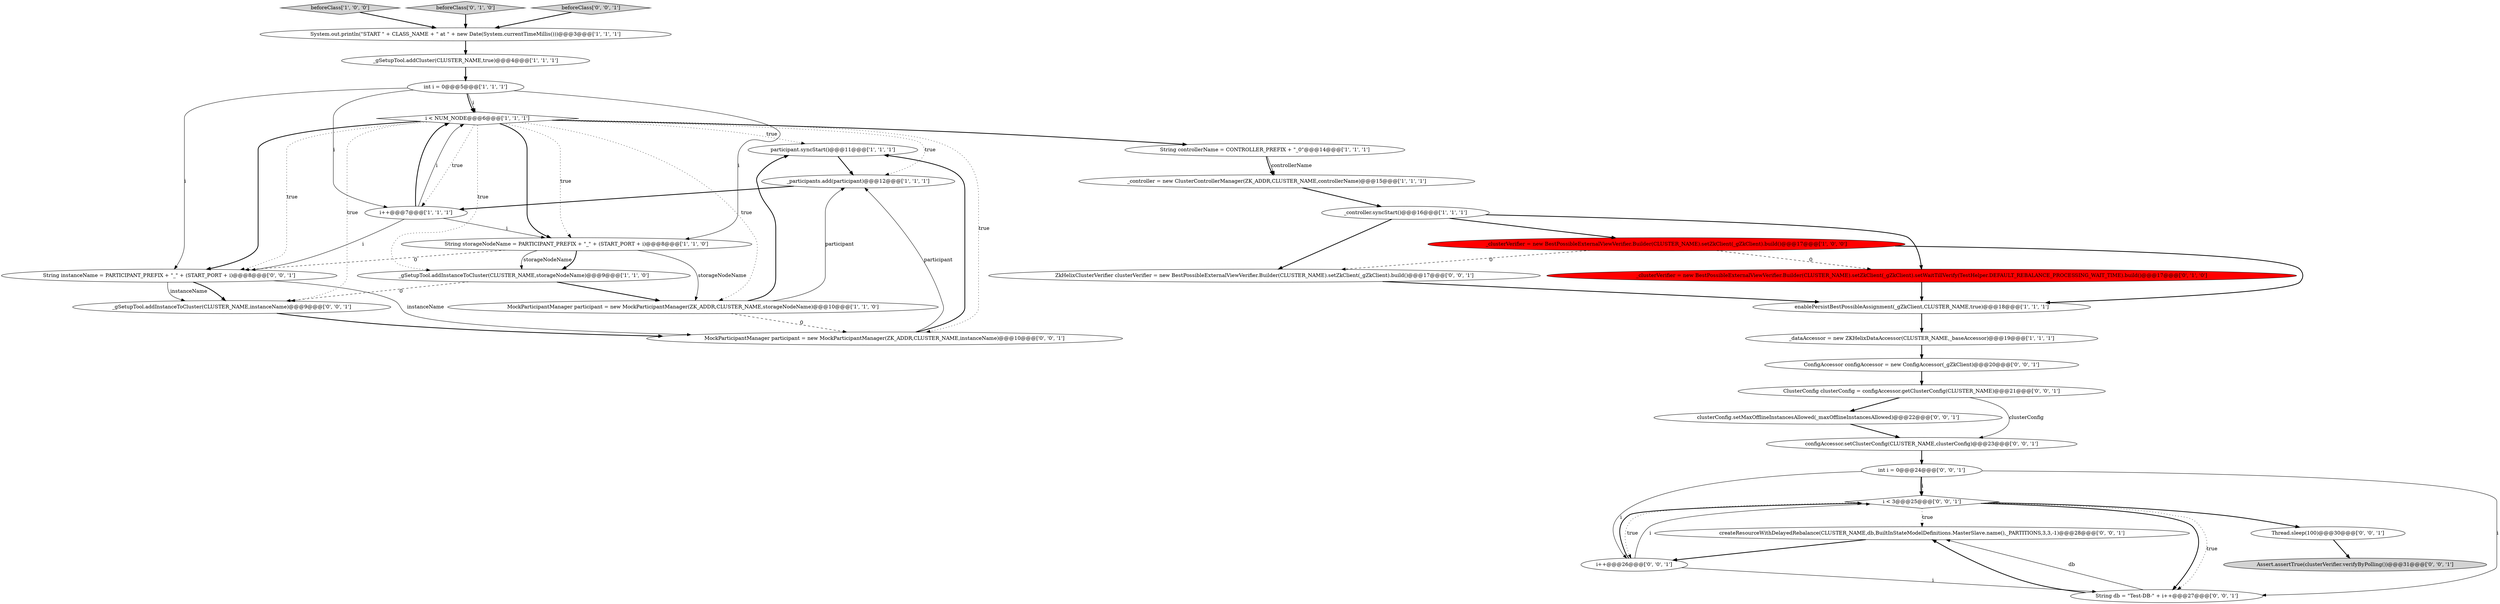 digraph {
7 [style = filled, label = "int i = 0@@@5@@@['1', '1', '1']", fillcolor = white, shape = ellipse image = "AAA0AAABBB1BBB"];
2 [style = filled, label = "beforeClass['1', '0', '0']", fillcolor = lightgray, shape = diamond image = "AAA0AAABBB1BBB"];
18 [style = filled, label = "_clusterVerifier = new BestPossibleExternalViewVerifier.Builder(CLUSTER_NAME).setZkClient(_gZkClient).setWaitTillVerify(TestHelper.DEFAULT_REBALANCE_PROCESSING_WAIT_TIME).build()@@@17@@@['0', '1', '0']", fillcolor = red, shape = ellipse image = "AAA1AAABBB2BBB"];
23 [style = filled, label = "i < 3@@@25@@@['0', '0', '1']", fillcolor = white, shape = diamond image = "AAA0AAABBB3BBB"];
14 [style = filled, label = "_dataAccessor = new ZKHelixDataAccessor(CLUSTER_NAME,_baseAccessor)@@@19@@@['1', '1', '1']", fillcolor = white, shape = ellipse image = "AAA0AAABBB1BBB"];
0 [style = filled, label = "i < NUM_NODE@@@6@@@['1', '1', '1']", fillcolor = white, shape = diamond image = "AAA0AAABBB1BBB"];
31 [style = filled, label = "Assert.assertTrue(clusterVerifier.verifyByPolling())@@@31@@@['0', '0', '1']", fillcolor = lightgray, shape = ellipse image = "AAA0AAABBB3BBB"];
12 [style = filled, label = "enablePersistBestPossibleAssignment(_gZkClient,CLUSTER_NAME,true)@@@18@@@['1', '1', '1']", fillcolor = white, shape = ellipse image = "AAA0AAABBB1BBB"];
4 [style = filled, label = "participant.syncStart()@@@11@@@['1', '1', '1']", fillcolor = white, shape = ellipse image = "AAA0AAABBB1BBB"];
22 [style = filled, label = "String instanceName = PARTICIPANT_PREFIX + \"_\" + (START_PORT + i)@@@8@@@['0', '0', '1']", fillcolor = white, shape = ellipse image = "AAA0AAABBB3BBB"];
20 [style = filled, label = "createResourceWithDelayedRebalance(CLUSTER_NAME,db,BuiltInStateModelDefinitions.MasterSlave.name(),_PARTITIONS,3,3,-1)@@@28@@@['0', '0', '1']", fillcolor = white, shape = ellipse image = "AAA0AAABBB3BBB"];
9 [style = filled, label = "_gSetupTool.addCluster(CLUSTER_NAME,true)@@@4@@@['1', '1', '1']", fillcolor = white, shape = ellipse image = "AAA0AAABBB1BBB"];
1 [style = filled, label = "_gSetupTool.addInstanceToCluster(CLUSTER_NAME,storageNodeName)@@@9@@@['1', '1', '0']", fillcolor = white, shape = ellipse image = "AAA0AAABBB1BBB"];
21 [style = filled, label = "MockParticipantManager participant = new MockParticipantManager(ZK_ADDR,CLUSTER_NAME,instanceName)@@@10@@@['0', '0', '1']", fillcolor = white, shape = ellipse image = "AAA0AAABBB3BBB"];
10 [style = filled, label = "String controllerName = CONTROLLER_PREFIX + \"_0\"@@@14@@@['1', '1', '1']", fillcolor = white, shape = ellipse image = "AAA0AAABBB1BBB"];
34 [style = filled, label = "clusterConfig.setMaxOfflineInstancesAllowed(_maxOfflineInstancesAllowed)@@@22@@@['0', '0', '1']", fillcolor = white, shape = ellipse image = "AAA0AAABBB3BBB"];
24 [style = filled, label = "i++@@@26@@@['0', '0', '1']", fillcolor = white, shape = ellipse image = "AAA0AAABBB3BBB"];
33 [style = filled, label = "String db = \"Test-DB-\" + i++@@@27@@@['0', '0', '1']", fillcolor = white, shape = ellipse image = "AAA0AAABBB3BBB"];
8 [style = filled, label = "_participants.add(participant)@@@12@@@['1', '1', '1']", fillcolor = white, shape = ellipse image = "AAA0AAABBB1BBB"];
3 [style = filled, label = "MockParticipantManager participant = new MockParticipantManager(ZK_ADDR,CLUSTER_NAME,storageNodeName)@@@10@@@['1', '1', '0']", fillcolor = white, shape = ellipse image = "AAA0AAABBB1BBB"];
11 [style = filled, label = "i++@@@7@@@['1', '1', '1']", fillcolor = white, shape = ellipse image = "AAA0AAABBB1BBB"];
25 [style = filled, label = "Thread.sleep(100)@@@30@@@['0', '0', '1']", fillcolor = white, shape = ellipse image = "AAA0AAABBB3BBB"];
16 [style = filled, label = "_controller.syncStart()@@@16@@@['1', '1', '1']", fillcolor = white, shape = ellipse image = "AAA0AAABBB1BBB"];
17 [style = filled, label = "beforeClass['0', '1', '0']", fillcolor = lightgray, shape = diamond image = "AAA0AAABBB2BBB"];
28 [style = filled, label = "ConfigAccessor configAccessor = new ConfigAccessor(_gZkClient)@@@20@@@['0', '0', '1']", fillcolor = white, shape = ellipse image = "AAA0AAABBB3BBB"];
15 [style = filled, label = "_controller = new ClusterControllerManager(ZK_ADDR,CLUSTER_NAME,controllerName)@@@15@@@['1', '1', '1']", fillcolor = white, shape = ellipse image = "AAA0AAABBB1BBB"];
6 [style = filled, label = "_clusterVerifier = new BestPossibleExternalViewVerifier.Builder(CLUSTER_NAME).setZkClient(_gZkClient).build()@@@17@@@['1', '0', '0']", fillcolor = red, shape = ellipse image = "AAA1AAABBB1BBB"];
32 [style = filled, label = "ClusterConfig clusterConfig = configAccessor.getClusterConfig(CLUSTER_NAME)@@@21@@@['0', '0', '1']", fillcolor = white, shape = ellipse image = "AAA0AAABBB3BBB"];
30 [style = filled, label = "ZkHelixClusterVerifier clusterVerifier = new BestPossibleExternalViewVerifier.Builder(CLUSTER_NAME).setZkClient(_gZkClient).build()@@@17@@@['0', '0', '1']", fillcolor = white, shape = ellipse image = "AAA0AAABBB3BBB"];
27 [style = filled, label = "configAccessor.setClusterConfig(CLUSTER_NAME,clusterConfig)@@@23@@@['0', '0', '1']", fillcolor = white, shape = ellipse image = "AAA0AAABBB3BBB"];
26 [style = filled, label = "_gSetupTool.addInstanceToCluster(CLUSTER_NAME,instanceName)@@@9@@@['0', '0', '1']", fillcolor = white, shape = ellipse image = "AAA0AAABBB3BBB"];
13 [style = filled, label = "System.out.println(\"START \" + CLASS_NAME + \" at \" + new Date(System.currentTimeMillis()))@@@3@@@['1', '1', '1']", fillcolor = white, shape = ellipse image = "AAA0AAABBB1BBB"];
29 [style = filled, label = "beforeClass['0', '0', '1']", fillcolor = lightgray, shape = diamond image = "AAA0AAABBB3BBB"];
5 [style = filled, label = "String storageNodeName = PARTICIPANT_PREFIX + \"_\" + (START_PORT + i)@@@8@@@['1', '1', '0']", fillcolor = white, shape = ellipse image = "AAA0AAABBB1BBB"];
19 [style = filled, label = "int i = 0@@@24@@@['0', '0', '1']", fillcolor = white, shape = ellipse image = "AAA0AAABBB3BBB"];
22->26 [style = bold, label=""];
23->25 [style = bold, label=""];
16->18 [style = bold, label=""];
0->5 [style = dotted, label="true"];
10->15 [style = bold, label=""];
33->20 [style = bold, label=""];
7->22 [style = solid, label="i"];
19->23 [style = solid, label="i"];
3->21 [style = dashed, label="0"];
1->26 [style = dashed, label="0"];
19->33 [style = solid, label="i"];
16->6 [style = bold, label=""];
22->26 [style = solid, label="instanceName"];
0->4 [style = dotted, label="true"];
1->3 [style = bold, label=""];
18->12 [style = bold, label=""];
11->22 [style = solid, label="i"];
7->0 [style = solid, label="i"];
14->28 [style = bold, label=""];
7->0 [style = bold, label=""];
22->21 [style = solid, label="instanceName"];
33->20 [style = solid, label="db"];
32->34 [style = bold, label=""];
5->1 [style = solid, label="storageNodeName"];
21->8 [style = solid, label="participant"];
9->7 [style = bold, label=""];
15->16 [style = bold, label=""];
11->5 [style = solid, label="i"];
3->8 [style = solid, label="participant"];
3->4 [style = bold, label=""];
29->13 [style = bold, label=""];
28->32 [style = bold, label=""];
2->13 [style = bold, label=""];
26->21 [style = bold, label=""];
25->31 [style = bold, label=""];
7->5 [style = solid, label="i"];
0->8 [style = dotted, label="true"];
0->22 [style = dotted, label="true"];
6->18 [style = dashed, label="0"];
5->1 [style = bold, label=""];
10->15 [style = solid, label="controllerName"];
23->20 [style = dotted, label="true"];
0->10 [style = bold, label=""];
11->0 [style = bold, label=""];
30->12 [style = bold, label=""];
23->33 [style = bold, label=""];
19->24 [style = solid, label="i"];
0->21 [style = dotted, label="true"];
5->3 [style = solid, label="storageNodeName"];
19->23 [style = bold, label=""];
0->22 [style = bold, label=""];
16->30 [style = bold, label=""];
0->1 [style = dotted, label="true"];
12->14 [style = bold, label=""];
4->8 [style = bold, label=""];
32->27 [style = solid, label="clusterConfig"];
24->33 [style = solid, label="i"];
17->13 [style = bold, label=""];
27->19 [style = bold, label=""];
13->9 [style = bold, label=""];
0->3 [style = dotted, label="true"];
5->22 [style = dashed, label="0"];
6->30 [style = dashed, label="0"];
23->33 [style = dotted, label="true"];
0->26 [style = dotted, label="true"];
20->24 [style = bold, label=""];
11->0 [style = solid, label="i"];
34->27 [style = bold, label=""];
8->11 [style = bold, label=""];
0->11 [style = dotted, label="true"];
23->24 [style = dotted, label="true"];
7->11 [style = solid, label="i"];
24->23 [style = solid, label="i"];
0->5 [style = bold, label=""];
21->4 [style = bold, label=""];
24->23 [style = bold, label=""];
6->12 [style = bold, label=""];
}
